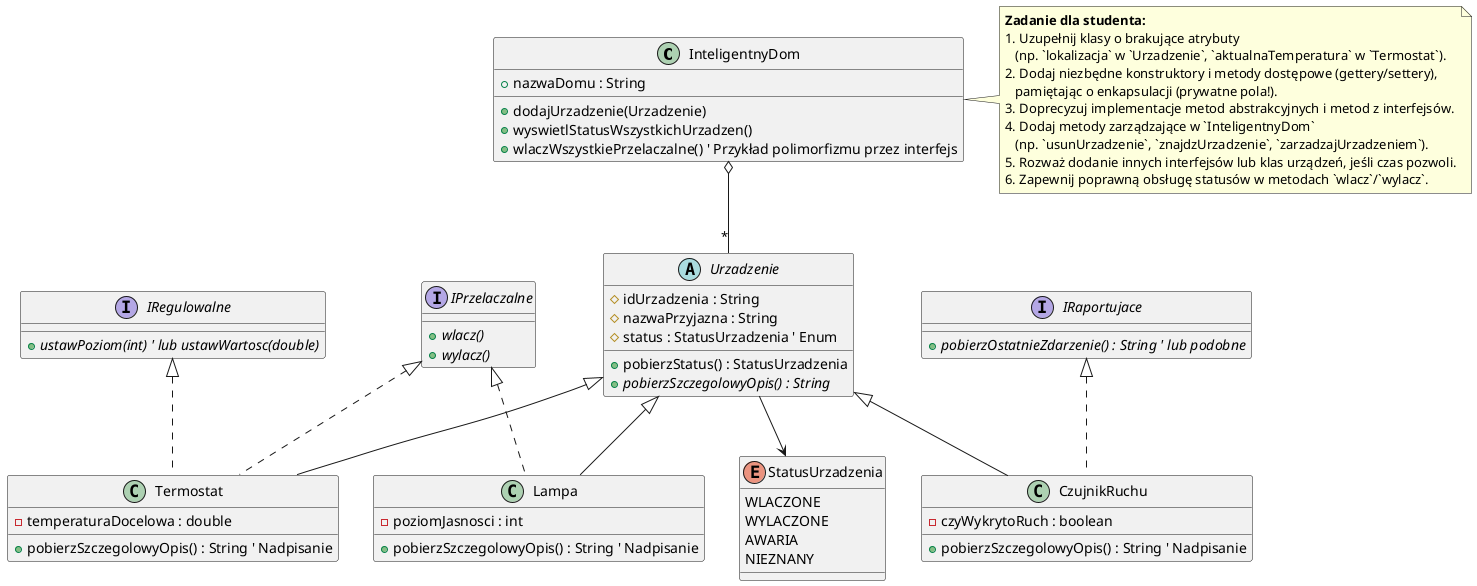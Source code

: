 @startuml
' Diagram UML dla Systemu Zarządzania Urządzeniami w Inteligentnym Domu - Wersja Uproszczona

' --- Klasy Główne ---

class InteligentnyDom {
  + nazwaDomu : String
  + dodajUrzadzenie(Urzadzenie)
  + wyswietlStatusWszystkichUrzadzen()
  + wlaczWszystkiePrzelaczalne() ' Przykład polimorfizmu przez interfejs
}

abstract class Urzadzenie {
  # idUrzadzenia : String
  # nazwaPrzyjazna : String
  # status : StatusUrzadzenia ' Enum
  + pobierzStatus() : StatusUrzadzenia
  + {abstract} pobierzSzczegolowyOpis() : String
}

enum StatusUrzadzenia {
  WLACZONE
  WYLACZONE
  AWARIA
  NIEZNANY
}

' --- Dziedziczenie Urządzeń ---

class Lampa extends Urzadzenie {
  - poziomJasnosci : int
  + pobierzSzczegolowyOpis() : String ' Nadpisanie
}

class Termostat extends Urzadzenie {
  - temperaturaDocelowa : double
  + pobierzSzczegolowyOpis() : String ' Nadpisanie
}

class CzujnikRuchu extends Urzadzenie {
  - czyWykrytoRuch : boolean
  + pobierzSzczegolowyOpis() : String ' Nadpisanie
}

' --- Interfejsy (Zdolności) ---

interface IPrzelaczalne {
  + {abstract} wlacz()
  + {abstract} wylacz()
}

interface IRegulowalne {
  + {abstract} ustawPoziom(int) ' lub ustawWartosc(double)
}

interface IRaportujace {
  + {abstract} pobierzOstatnieZdarzenie() : String ' lub podobne
}

' --- Relacje ---

' InteligentnyDom zawiera wiele Urządzeń (Agregacja)
InteligentnyDom o-- "*" Urzadzenie

' Urzadzenie ma StatusUrzadzenia (Asocjacja)
Urzadzenie --> StatusUrzadzenia

' Implementacja interfejsów przez konkretne urządzenia
IPrzelaczalne <|.. Lampa
IPrzelaczalne <|.. Termostat
IRegulowalne <|.. Termostat
IRaportujace <|.. CzujnikRuchu

' --- Uwagi dla Studentów ---
note right of InteligentnyDom
  **Zadanie dla studenta:**
  1. Uzupełnij klasy o brakujące atrybuty
     (np. `lokalizacja` w `Urzadzenie`, `aktualnaTemperatura` w `Termostat`).
  2. Dodaj niezbędne konstruktory i metody dostępowe (gettery/settery),
     pamiętając o enkapsulacji (prywatne pola!).
  3. Doprecyzuj implementacje metod abstrakcyjnych i metod z interfejsów.
  4. Dodaj metody zarządzające w `InteligentnyDom`
     (np. `usunUrzadzenie`, `znajdzUrzadzenie`, `zarzadzajUrzadzeniem`).
  5. Rozważ dodanie innych interfejsów lub klas urządzeń, jeśli czas pozwoli.
  6. Zapewnij poprawną obsługę statusów w metodach `wlacz`/`wylacz`.
end note

@enduml